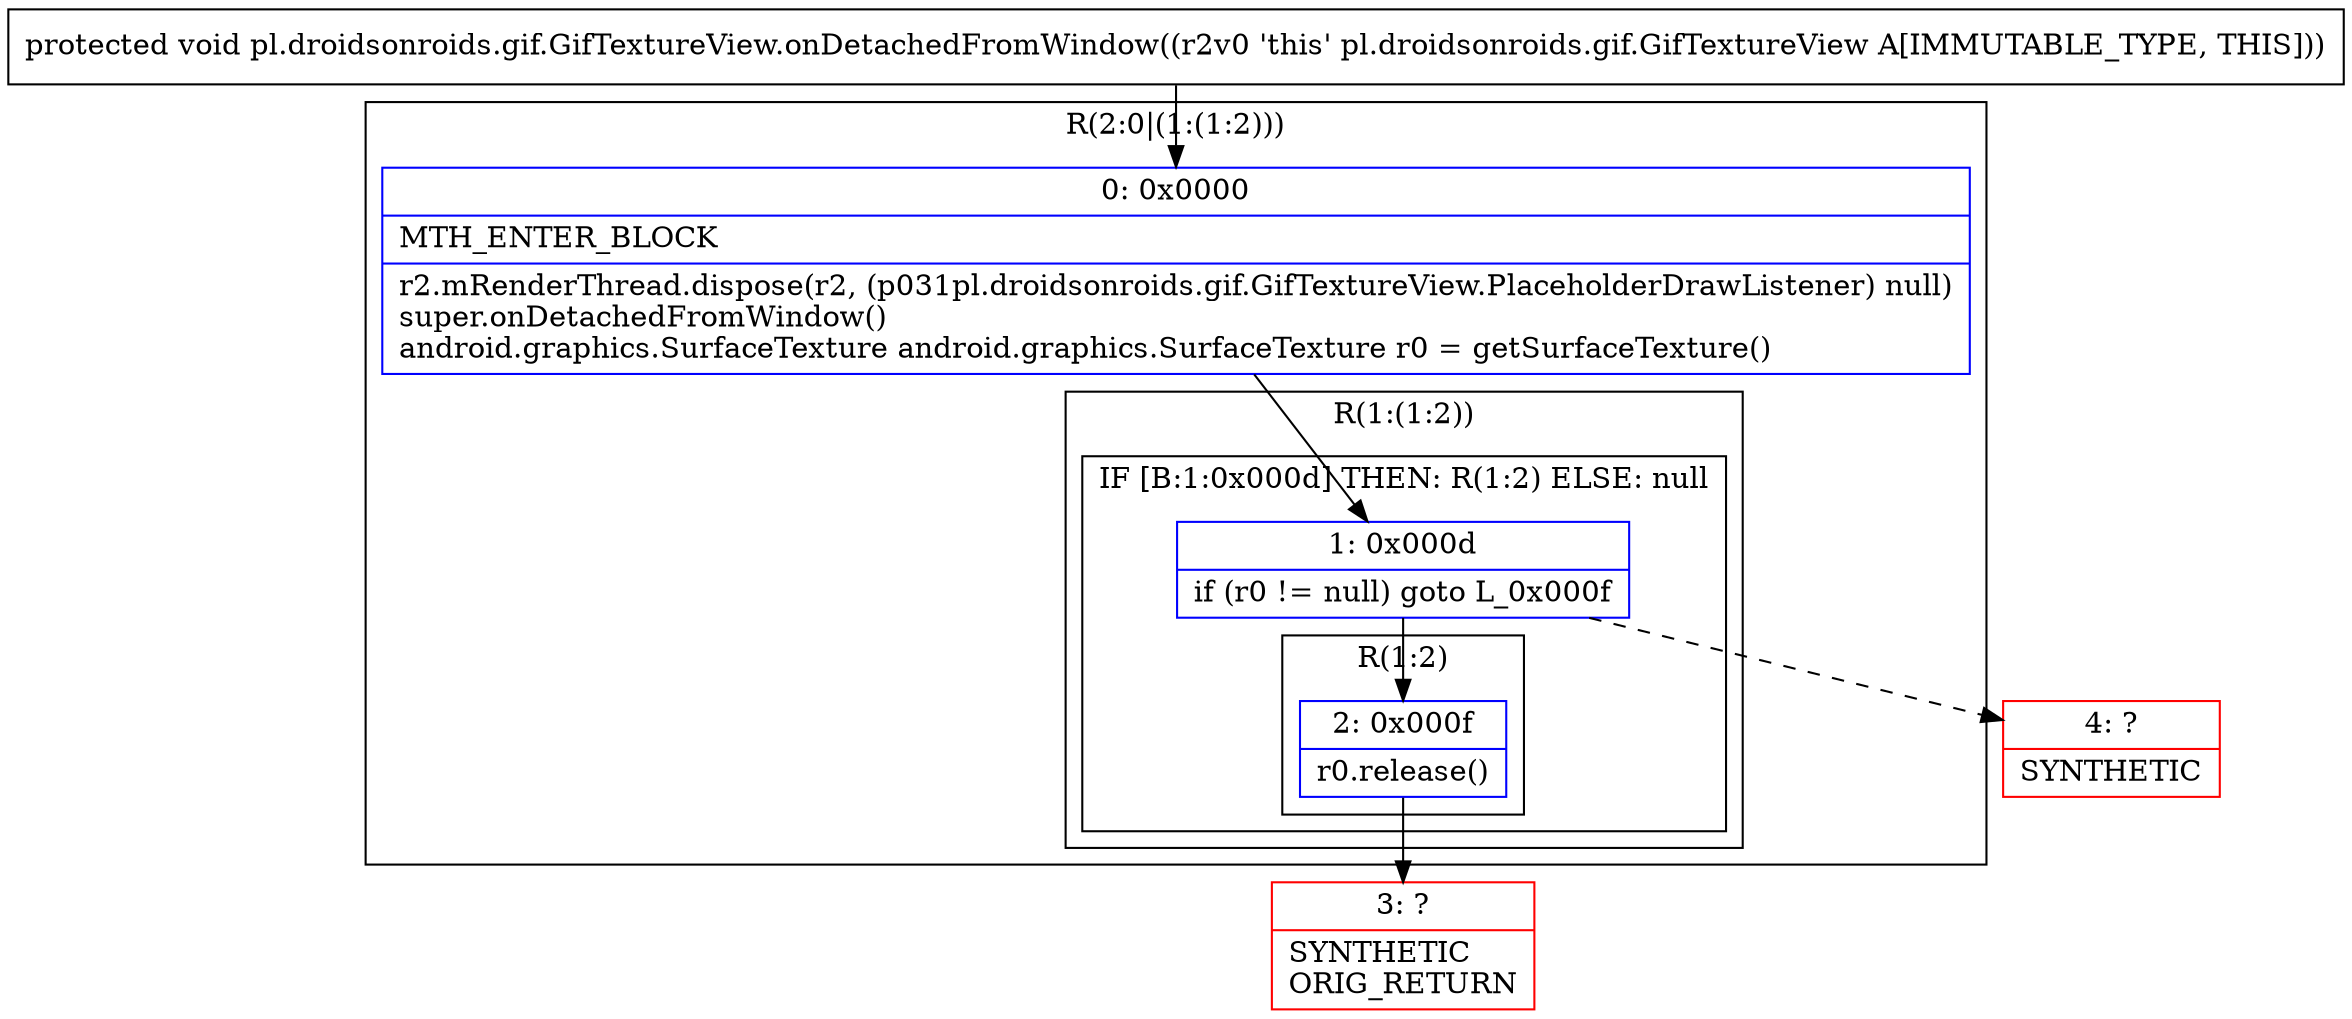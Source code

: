 digraph "CFG forpl.droidsonroids.gif.GifTextureView.onDetachedFromWindow()V" {
subgraph cluster_Region_129437913 {
label = "R(2:0|(1:(1:2)))";
node [shape=record,color=blue];
Node_0 [shape=record,label="{0\:\ 0x0000|MTH_ENTER_BLOCK\l|r2.mRenderThread.dispose(r2, (p031pl.droidsonroids.gif.GifTextureView.PlaceholderDrawListener) null)\lsuper.onDetachedFromWindow()\landroid.graphics.SurfaceTexture android.graphics.SurfaceTexture r0 = getSurfaceTexture()\l}"];
subgraph cluster_Region_2059829408 {
label = "R(1:(1:2))";
node [shape=record,color=blue];
subgraph cluster_IfRegion_264909777 {
label = "IF [B:1:0x000d] THEN: R(1:2) ELSE: null";
node [shape=record,color=blue];
Node_1 [shape=record,label="{1\:\ 0x000d|if (r0 != null) goto L_0x000f\l}"];
subgraph cluster_Region_1697308264 {
label = "R(1:2)";
node [shape=record,color=blue];
Node_2 [shape=record,label="{2\:\ 0x000f|r0.release()\l}"];
}
}
}
}
Node_3 [shape=record,color=red,label="{3\:\ ?|SYNTHETIC\lORIG_RETURN\l}"];
Node_4 [shape=record,color=red,label="{4\:\ ?|SYNTHETIC\l}"];
MethodNode[shape=record,label="{protected void pl.droidsonroids.gif.GifTextureView.onDetachedFromWindow((r2v0 'this' pl.droidsonroids.gif.GifTextureView A[IMMUTABLE_TYPE, THIS])) }"];
MethodNode -> Node_0;
Node_0 -> Node_1;
Node_1 -> Node_2;
Node_1 -> Node_4[style=dashed];
Node_2 -> Node_3;
}

